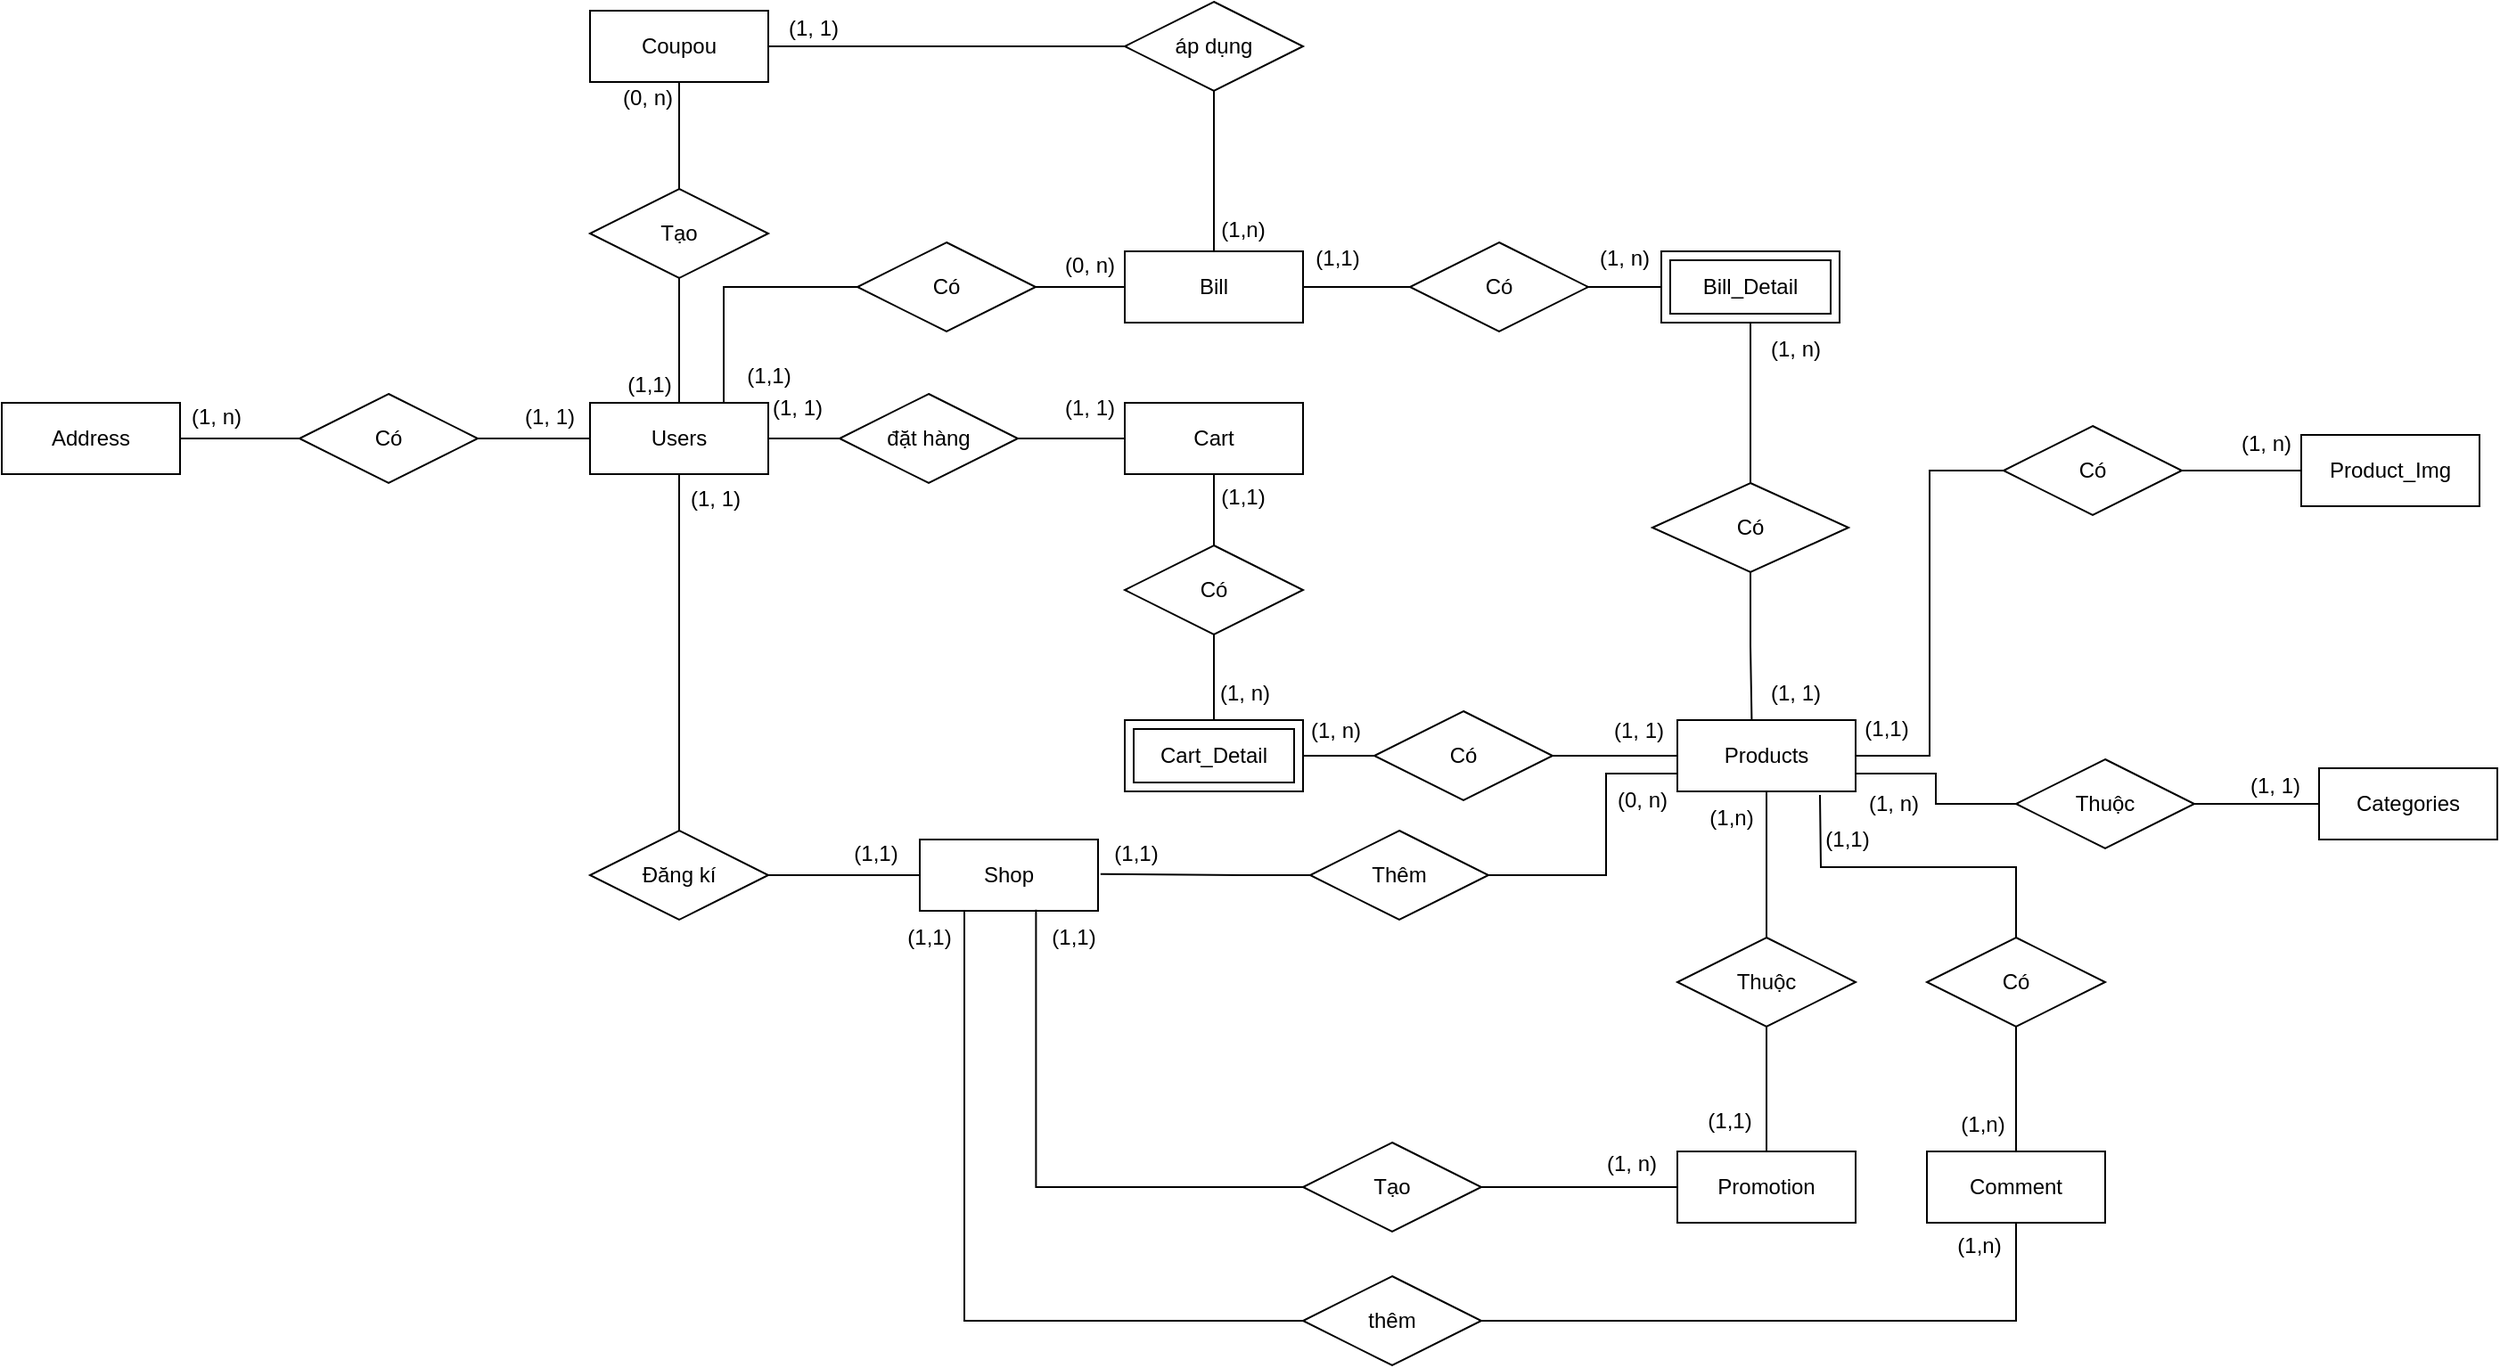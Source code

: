 <mxfile version="21.3.2" type="github">
  <diagram name="Trang-1" id="UOISJN9zhyYTZBTiMvxY">
    <mxGraphModel dx="1000" dy="515" grid="0" gridSize="10" guides="1" tooltips="1" connect="1" arrows="1" fold="1" page="1" pageScale="1" pageWidth="2339" pageHeight="3300" math="0" shadow="0">
      <root>
        <mxCell id="0" />
        <mxCell id="1" parent="0" />
        <mxCell id="FUJZVvMdgVjbW61-LHha-8" value="Users" style="whiteSpace=wrap;html=1;align=center;" parent="1" vertex="1">
          <mxGeometry x="760" y="260" width="100" height="40" as="geometry" />
        </mxCell>
        <mxCell id="FUJZVvMdgVjbW61-LHha-10" value="Cart" style="whiteSpace=wrap;html=1;align=center;" parent="1" vertex="1">
          <mxGeometry x="1060" y="260" width="100" height="40" as="geometry" />
        </mxCell>
        <mxCell id="FUJZVvMdgVjbW61-LHha-12" value="Shop" style="whiteSpace=wrap;html=1;align=center;" parent="1" vertex="1">
          <mxGeometry x="945" y="505" width="100" height="40" as="geometry" />
        </mxCell>
        <mxCell id="FUJZVvMdgVjbW61-LHha-15" style="edgeStyle=orthogonalEdgeStyle;rounded=0;orthogonalLoop=1;jettySize=auto;html=1;exitX=0.5;exitY=0;exitDx=0;exitDy=0;entryX=0.5;entryY=1;entryDx=0;entryDy=0;strokeWidth=1;endArrow=none;endFill=0;" parent="1" source="FUJZVvMdgVjbW61-LHha-14" target="FUJZVvMdgVjbW61-LHha-8" edge="1">
          <mxGeometry relative="1" as="geometry" />
        </mxCell>
        <mxCell id="VkAGUbc3wzTUwSSHOu95-9" style="edgeStyle=orthogonalEdgeStyle;rounded=0;orthogonalLoop=1;jettySize=auto;html=1;exitX=1;exitY=0.5;exitDx=0;exitDy=0;entryX=0;entryY=0.5;entryDx=0;entryDy=0;endArrow=none;endFill=0;" edge="1" parent="1" source="FUJZVvMdgVjbW61-LHha-14" target="FUJZVvMdgVjbW61-LHha-12">
          <mxGeometry relative="1" as="geometry" />
        </mxCell>
        <mxCell id="FUJZVvMdgVjbW61-LHha-14" value="Đăng kí" style="shape=rhombus;perimeter=rhombusPerimeter;whiteSpace=wrap;html=1;align=center;" parent="1" vertex="1">
          <mxGeometry x="760" y="500" width="100" height="50" as="geometry" />
        </mxCell>
        <mxCell id="FUJZVvMdgVjbW61-LHha-21" style="edgeStyle=orthogonalEdgeStyle;rounded=0;orthogonalLoop=1;jettySize=auto;html=1;exitX=0;exitY=0.5;exitDx=0;exitDy=0;" parent="1" source="FUJZVvMdgVjbW61-LHha-18" edge="1">
          <mxGeometry relative="1" as="geometry">
            <mxPoint x="939.692" y="280.154" as="targetPoint" />
          </mxGeometry>
        </mxCell>
        <mxCell id="FUJZVvMdgVjbW61-LHha-22" style="edgeStyle=orthogonalEdgeStyle;rounded=0;orthogonalLoop=1;jettySize=auto;html=1;exitX=0;exitY=0.5;exitDx=0;exitDy=0;entryX=1;entryY=0.5;entryDx=0;entryDy=0;endArrow=none;endFill=0;" parent="1" source="FUJZVvMdgVjbW61-LHha-18" target="FUJZVvMdgVjbW61-LHha-8" edge="1">
          <mxGeometry relative="1" as="geometry" />
        </mxCell>
        <mxCell id="FUJZVvMdgVjbW61-LHha-23" style="edgeStyle=orthogonalEdgeStyle;rounded=0;orthogonalLoop=1;jettySize=auto;html=1;exitX=1;exitY=0.5;exitDx=0;exitDy=0;endArrow=none;endFill=0;" parent="1" source="FUJZVvMdgVjbW61-LHha-18" target="FUJZVvMdgVjbW61-LHha-10" edge="1">
          <mxGeometry relative="1" as="geometry" />
        </mxCell>
        <mxCell id="FUJZVvMdgVjbW61-LHha-18" value="đặt hàng" style="shape=rhombus;perimeter=rhombusPerimeter;whiteSpace=wrap;html=1;align=center;allowArrows=0;" parent="1" vertex="1">
          <mxGeometry x="900" y="255" width="100" height="50" as="geometry" />
        </mxCell>
        <mxCell id="FUJZVvMdgVjbW61-LHha-19" value="(1, 1)" style="text;html=1;align=center;verticalAlign=middle;resizable=0;points=[];autosize=1;strokeColor=none;fillColor=none;" parent="1" vertex="1">
          <mxGeometry x="805" y="299" width="50" height="30" as="geometry" />
        </mxCell>
        <mxCell id="FUJZVvMdgVjbW61-LHha-20" value="(1,1)" style="text;html=1;align=center;verticalAlign=middle;resizable=0;points=[];autosize=1;strokeColor=none;fillColor=none;" parent="1" vertex="1">
          <mxGeometry x="1044" y="500" width="43" height="26" as="geometry" />
        </mxCell>
        <mxCell id="_2wwSBRJfCa8Ma_RFTLt-5" style="edgeStyle=orthogonalEdgeStyle;rounded=0;orthogonalLoop=1;jettySize=auto;html=1;exitX=1;exitY=0.75;exitDx=0;exitDy=0;entryX=0;entryY=0.5;entryDx=0;entryDy=0;endArrow=none;endFill=0;" parent="1" source="FUJZVvMdgVjbW61-LHha-25" target="FUJZVvMdgVjbW61-LHha-53" edge="1">
          <mxGeometry relative="1" as="geometry" />
        </mxCell>
        <mxCell id="FUJZVvMdgVjbW61-LHha-25" value="Products" style="whiteSpace=wrap;html=1;align=center;" parent="1" vertex="1">
          <mxGeometry x="1370" y="438" width="100" height="40" as="geometry" />
        </mxCell>
        <mxCell id="FUJZVvMdgVjbW61-LHha-29" style="edgeStyle=orthogonalEdgeStyle;rounded=0;orthogonalLoop=1;jettySize=auto;html=1;exitX=0.5;exitY=0;exitDx=0;exitDy=0;entryX=0.5;entryY=1;entryDx=0;entryDy=0;endArrow=none;endFill=0;" parent="1" source="FUJZVvMdgVjbW61-LHha-26" target="FUJZVvMdgVjbW61-LHha-10" edge="1">
          <mxGeometry relative="1" as="geometry" />
        </mxCell>
        <mxCell id="FUJZVvMdgVjbW61-LHha-30" style="edgeStyle=orthogonalEdgeStyle;rounded=0;orthogonalLoop=1;jettySize=auto;html=1;exitX=0.5;exitY=1;exitDx=0;exitDy=0;entryX=0.5;entryY=0;entryDx=0;entryDy=0;endArrow=none;endFill=0;" parent="1" source="FUJZVvMdgVjbW61-LHha-26" target="FUJZVvMdgVjbW61-LHha-28" edge="1">
          <mxGeometry relative="1" as="geometry" />
        </mxCell>
        <mxCell id="FUJZVvMdgVjbW61-LHha-26" value="Có" style="shape=rhombus;perimeter=rhombusPerimeter;whiteSpace=wrap;html=1;align=center;allowArrows=0;" parent="1" vertex="1">
          <mxGeometry x="1060" y="340" width="100" height="50" as="geometry" />
        </mxCell>
        <mxCell id="FUJZVvMdgVjbW61-LHha-28" value="Cart_Detail" style="shape=ext;margin=3;double=1;whiteSpace=wrap;html=1;align=center;" parent="1" vertex="1">
          <mxGeometry x="1060" y="438" width="100" height="40" as="geometry" />
        </mxCell>
        <mxCell id="FUJZVvMdgVjbW61-LHha-39" style="edgeStyle=orthogonalEdgeStyle;rounded=0;orthogonalLoop=1;jettySize=auto;html=1;exitX=0;exitY=0.5;exitDx=0;exitDy=0;entryX=1;entryY=0.5;entryDx=0;entryDy=0;endArrow=none;endFill=0;" parent="1" source="FUJZVvMdgVjbW61-LHha-31" target="FUJZVvMdgVjbW61-LHha-28" edge="1">
          <mxGeometry relative="1" as="geometry" />
        </mxCell>
        <mxCell id="FUJZVvMdgVjbW61-LHha-40" style="edgeStyle=orthogonalEdgeStyle;rounded=0;orthogonalLoop=1;jettySize=auto;html=1;exitX=1;exitY=0.5;exitDx=0;exitDy=0;entryX=0;entryY=0.5;entryDx=0;entryDy=0;endArrow=none;endFill=0;" parent="1" source="FUJZVvMdgVjbW61-LHha-31" target="FUJZVvMdgVjbW61-LHha-25" edge="1">
          <mxGeometry relative="1" as="geometry" />
        </mxCell>
        <mxCell id="FUJZVvMdgVjbW61-LHha-31" value="Có" style="shape=rhombus;perimeter=rhombusPerimeter;whiteSpace=wrap;html=1;align=center;allowArrows=0;" parent="1" vertex="1">
          <mxGeometry x="1200" y="433" width="100" height="50" as="geometry" />
        </mxCell>
        <mxCell id="FUJZVvMdgVjbW61-LHha-34" value="(1, 1)" style="text;html=1;align=center;verticalAlign=middle;resizable=0;points=[];autosize=1;strokeColor=none;fillColor=none;" parent="1" vertex="1">
          <mxGeometry x="851" y="248" width="50" height="30" as="geometry" />
        </mxCell>
        <mxCell id="FUJZVvMdgVjbW61-LHha-35" value="(1, 1)" style="text;html=1;align=center;verticalAlign=middle;resizable=0;points=[];autosize=1;strokeColor=none;fillColor=none;" parent="1" vertex="1">
          <mxGeometry x="1015" y="248" width="50" height="30" as="geometry" />
        </mxCell>
        <mxCell id="FUJZVvMdgVjbW61-LHha-44" style="edgeStyle=orthogonalEdgeStyle;rounded=0;orthogonalLoop=1;jettySize=auto;html=1;exitX=0;exitY=0.5;exitDx=0;exitDy=0;entryX=0.75;entryY=0;entryDx=0;entryDy=0;endArrow=none;endFill=0;" parent="1" source="FUJZVvMdgVjbW61-LHha-36" target="FUJZVvMdgVjbW61-LHha-8" edge="1">
          <mxGeometry relative="1" as="geometry" />
        </mxCell>
        <mxCell id="FUJZVvMdgVjbW61-LHha-45" style="edgeStyle=orthogonalEdgeStyle;rounded=0;orthogonalLoop=1;jettySize=auto;html=1;exitX=1;exitY=0.5;exitDx=0;exitDy=0;endArrow=none;endFill=0;" parent="1" source="FUJZVvMdgVjbW61-LHha-36" target="FUJZVvMdgVjbW61-LHha-38" edge="1">
          <mxGeometry relative="1" as="geometry" />
        </mxCell>
        <mxCell id="FUJZVvMdgVjbW61-LHha-36" value="Có" style="shape=rhombus;perimeter=rhombusPerimeter;whiteSpace=wrap;html=1;align=center;" parent="1" vertex="1">
          <mxGeometry x="910" y="170" width="100" height="50" as="geometry" />
        </mxCell>
        <mxCell id="FUJZVvMdgVjbW61-LHha-46" style="edgeStyle=orthogonalEdgeStyle;rounded=0;orthogonalLoop=1;jettySize=auto;html=1;exitX=1;exitY=0.5;exitDx=0;exitDy=0;entryX=0.086;entryY=0.501;entryDx=0;entryDy=0;entryPerimeter=0;endArrow=none;endFill=0;" parent="1" source="FUJZVvMdgVjbW61-LHha-38" target="FUJZVvMdgVjbW61-LHha-42" edge="1">
          <mxGeometry relative="1" as="geometry" />
        </mxCell>
        <mxCell id="FUJZVvMdgVjbW61-LHha-38" value="Bill" style="whiteSpace=wrap;html=1;align=center;" parent="1" vertex="1">
          <mxGeometry x="1060" y="175" width="100" height="40" as="geometry" />
        </mxCell>
        <mxCell id="FUJZVvMdgVjbW61-LHha-47" style="edgeStyle=orthogonalEdgeStyle;rounded=0;orthogonalLoop=1;jettySize=auto;html=1;exitX=1;exitY=0.5;exitDx=0;exitDy=0;endArrow=none;endFill=0;" parent="1" source="FUJZVvMdgVjbW61-LHha-42" edge="1">
          <mxGeometry relative="1" as="geometry">
            <mxPoint x="1361" y="195" as="targetPoint" />
          </mxGeometry>
        </mxCell>
        <mxCell id="FUJZVvMdgVjbW61-LHha-42" value="Có" style="shape=rhombus;perimeter=rhombusPerimeter;whiteSpace=wrap;html=1;align=center;" parent="1" vertex="1">
          <mxGeometry x="1220" y="170" width="100" height="50" as="geometry" />
        </mxCell>
        <mxCell id="FUJZVvMdgVjbW61-LHha-48" style="edgeStyle=orthogonalEdgeStyle;rounded=0;orthogonalLoop=1;jettySize=auto;html=1;exitX=0.5;exitY=0;exitDx=0;exitDy=0;entryX=0.5;entryY=1;entryDx=0;entryDy=0;endArrow=none;endFill=0;" parent="1" source="FUJZVvMdgVjbW61-LHha-43" edge="1">
          <mxGeometry relative="1" as="geometry">
            <mxPoint x="1411" y="215" as="targetPoint" />
          </mxGeometry>
        </mxCell>
        <mxCell id="FUJZVvMdgVjbW61-LHha-49" style="edgeStyle=orthogonalEdgeStyle;rounded=0;orthogonalLoop=1;jettySize=auto;html=1;exitX=0.5;exitY=1;exitDx=0;exitDy=0;entryX=0.417;entryY=-0.011;entryDx=0;entryDy=0;entryPerimeter=0;endArrow=none;endFill=0;" parent="1" source="FUJZVvMdgVjbW61-LHha-43" target="FUJZVvMdgVjbW61-LHha-25" edge="1">
          <mxGeometry relative="1" as="geometry" />
        </mxCell>
        <mxCell id="FUJZVvMdgVjbW61-LHha-43" value="Có" style="shape=rhombus;perimeter=rhombusPerimeter;whiteSpace=wrap;html=1;align=center;" parent="1" vertex="1">
          <mxGeometry x="1356" y="305" width="110" height="50" as="geometry" />
        </mxCell>
        <mxCell id="FUJZVvMdgVjbW61-LHha-50" value="(0, n)" style="text;html=1;align=center;verticalAlign=middle;resizable=0;points=[];autosize=1;strokeColor=none;fillColor=none;" parent="1" vertex="1">
          <mxGeometry x="1015" y="168" width="50" height="30" as="geometry" />
        </mxCell>
        <mxCell id="FUJZVvMdgVjbW61-LHha-51" value="(1,1)" style="text;html=1;align=center;verticalAlign=middle;resizable=0;points=[];autosize=1;strokeColor=none;fillColor=none;" parent="1" vertex="1">
          <mxGeometry x="835" y="230" width="50" height="30" as="geometry" />
        </mxCell>
        <mxCell id="FUJZVvMdgVjbW61-LHha-52" value="Categories" style="whiteSpace=wrap;html=1;align=center;" parent="1" vertex="1">
          <mxGeometry x="1730" y="465" width="100" height="40" as="geometry" />
        </mxCell>
        <mxCell id="_2wwSBRJfCa8Ma_RFTLt-6" style="edgeStyle=orthogonalEdgeStyle;rounded=0;orthogonalLoop=1;jettySize=auto;html=1;exitX=1;exitY=0.5;exitDx=0;exitDy=0;endArrow=none;endFill=0;" parent="1" source="FUJZVvMdgVjbW61-LHha-53" target="FUJZVvMdgVjbW61-LHha-52" edge="1">
          <mxGeometry relative="1" as="geometry" />
        </mxCell>
        <mxCell id="FUJZVvMdgVjbW61-LHha-53" value="Thuộc" style="shape=rhombus;perimeter=rhombusPerimeter;whiteSpace=wrap;html=1;align=center;" parent="1" vertex="1">
          <mxGeometry x="1560" y="460" width="100" height="50" as="geometry" />
        </mxCell>
        <mxCell id="FUJZVvMdgVjbW61-LHha-61" style="edgeStyle=orthogonalEdgeStyle;rounded=0;orthogonalLoop=1;jettySize=auto;html=1;exitX=1;exitY=0.5;exitDx=0;exitDy=0;entryX=0;entryY=0.75;entryDx=0;entryDy=0;endArrow=none;endFill=0;" parent="1" source="FUJZVvMdgVjbW61-LHha-57" target="FUJZVvMdgVjbW61-LHha-25" edge="1">
          <mxGeometry relative="1" as="geometry">
            <Array as="points">
              <mxPoint x="1330" y="525" />
              <mxPoint x="1330" y="468" />
            </Array>
          </mxGeometry>
        </mxCell>
        <mxCell id="VkAGUbc3wzTUwSSHOu95-8" style="edgeStyle=orthogonalEdgeStyle;rounded=0;orthogonalLoop=1;jettySize=auto;html=1;exitX=0;exitY=0.5;exitDx=0;exitDy=0;entryX=0.056;entryY=0.938;entryDx=0;entryDy=0;entryPerimeter=0;endArrow=none;endFill=0;" edge="1" parent="1" source="FUJZVvMdgVjbW61-LHha-57" target="FUJZVvMdgVjbW61-LHha-20">
          <mxGeometry relative="1" as="geometry" />
        </mxCell>
        <mxCell id="FUJZVvMdgVjbW61-LHha-57" value="Thêm" style="shape=rhombus;perimeter=rhombusPerimeter;whiteSpace=wrap;html=1;align=center;allowArrows=0;" parent="1" vertex="1">
          <mxGeometry x="1164" y="500" width="100" height="50" as="geometry" />
        </mxCell>
        <mxCell id="FUJZVvMdgVjbW61-LHha-58" value="Comment" style="whiteSpace=wrap;html=1;align=center;" parent="1" vertex="1">
          <mxGeometry x="1510" y="680" width="100" height="40" as="geometry" />
        </mxCell>
        <mxCell id="FUJZVvMdgVjbW61-LHha-64" style="edgeStyle=orthogonalEdgeStyle;rounded=0;orthogonalLoop=1;jettySize=auto;html=1;exitX=0.5;exitY=1;exitDx=0;exitDy=0;entryX=0.5;entryY=0;entryDx=0;entryDy=0;endArrow=none;endFill=0;" parent="1" source="FUJZVvMdgVjbW61-LHha-59" target="FUJZVvMdgVjbW61-LHha-58" edge="1">
          <mxGeometry relative="1" as="geometry" />
        </mxCell>
        <mxCell id="FUJZVvMdgVjbW61-LHha-85" style="edgeStyle=orthogonalEdgeStyle;rounded=0;orthogonalLoop=1;jettySize=auto;html=1;exitX=0.5;exitY=0;exitDx=0;exitDy=0;endArrow=none;endFill=0;" parent="1" source="FUJZVvMdgVjbW61-LHha-59" edge="1">
          <mxGeometry relative="1" as="geometry">
            <mxPoint x="1450" y="480" as="targetPoint" />
          </mxGeometry>
        </mxCell>
        <mxCell id="FUJZVvMdgVjbW61-LHha-59" value="Có" style="shape=rhombus;perimeter=rhombusPerimeter;whiteSpace=wrap;html=1;align=center;" parent="1" vertex="1">
          <mxGeometry x="1510" y="560" width="100" height="50" as="geometry" />
        </mxCell>
        <mxCell id="FUJZVvMdgVjbW61-LHha-67" value="Promotion" style="whiteSpace=wrap;html=1;align=center;" parent="1" vertex="1">
          <mxGeometry x="1370" y="680" width="100" height="40" as="geometry" />
        </mxCell>
        <mxCell id="FUJZVvMdgVjbW61-LHha-77" style="edgeStyle=orthogonalEdgeStyle;rounded=0;orthogonalLoop=1;jettySize=auto;html=1;exitX=1;exitY=0.5;exitDx=0;exitDy=0;entryX=0.5;entryY=1;entryDx=0;entryDy=0;endArrow=none;endFill=0;" parent="1" source="FUJZVvMdgVjbW61-LHha-69" target="FUJZVvMdgVjbW61-LHha-58" edge="1">
          <mxGeometry relative="1" as="geometry" />
        </mxCell>
        <mxCell id="FUJZVvMdgVjbW61-LHha-80" style="edgeStyle=orthogonalEdgeStyle;rounded=0;orthogonalLoop=1;jettySize=auto;html=1;exitX=0;exitY=0.5;exitDx=0;exitDy=0;entryX=0.25;entryY=1;entryDx=0;entryDy=0;endArrow=none;endFill=0;" parent="1" source="FUJZVvMdgVjbW61-LHha-69" target="FUJZVvMdgVjbW61-LHha-12" edge="1">
          <mxGeometry relative="1" as="geometry" />
        </mxCell>
        <mxCell id="FUJZVvMdgVjbW61-LHha-69" value="thêm" style="shape=rhombus;perimeter=rhombusPerimeter;whiteSpace=wrap;html=1;align=center;" parent="1" vertex="1">
          <mxGeometry x="1160" y="750" width="100" height="50" as="geometry" />
        </mxCell>
        <mxCell id="FUJZVvMdgVjbW61-LHha-83" style="edgeStyle=orthogonalEdgeStyle;rounded=0;orthogonalLoop=1;jettySize=auto;html=1;exitX=0.5;exitY=1;exitDx=0;exitDy=0;entryX=0.5;entryY=0;entryDx=0;entryDy=0;endArrow=none;endFill=0;" parent="1" source="FUJZVvMdgVjbW61-LHha-72" target="FUJZVvMdgVjbW61-LHha-67" edge="1">
          <mxGeometry relative="1" as="geometry" />
        </mxCell>
        <mxCell id="FUJZVvMdgVjbW61-LHha-84" style="edgeStyle=orthogonalEdgeStyle;rounded=0;orthogonalLoop=1;jettySize=auto;html=1;exitX=0.5;exitY=0;exitDx=0;exitDy=0;entryX=0.5;entryY=1;entryDx=0;entryDy=0;endArrow=none;endFill=0;" parent="1" source="FUJZVvMdgVjbW61-LHha-72" target="FUJZVvMdgVjbW61-LHha-25" edge="1">
          <mxGeometry relative="1" as="geometry" />
        </mxCell>
        <mxCell id="FUJZVvMdgVjbW61-LHha-72" value="Thuộc" style="shape=rhombus;perimeter=rhombusPerimeter;whiteSpace=wrap;html=1;align=center;" parent="1" vertex="1">
          <mxGeometry x="1370" y="560" width="100" height="50" as="geometry" />
        </mxCell>
        <mxCell id="FUJZVvMdgVjbW61-LHha-76" style="edgeStyle=orthogonalEdgeStyle;rounded=0;orthogonalLoop=1;jettySize=auto;html=1;exitX=1;exitY=0.5;exitDx=0;exitDy=0;entryX=0;entryY=0.5;entryDx=0;entryDy=0;endArrow=none;endFill=0;" parent="1" source="FUJZVvMdgVjbW61-LHha-73" target="FUJZVvMdgVjbW61-LHha-67" edge="1">
          <mxGeometry relative="1" as="geometry" />
        </mxCell>
        <mxCell id="FUJZVvMdgVjbW61-LHha-79" style="edgeStyle=orthogonalEdgeStyle;rounded=0;orthogonalLoop=1;jettySize=auto;html=1;exitX=0;exitY=0.5;exitDx=0;exitDy=0;entryX=0.652;entryY=0.985;entryDx=0;entryDy=0;entryPerimeter=0;endArrow=none;endFill=0;" parent="1" source="FUJZVvMdgVjbW61-LHha-73" target="FUJZVvMdgVjbW61-LHha-12" edge="1">
          <mxGeometry relative="1" as="geometry" />
        </mxCell>
        <mxCell id="FUJZVvMdgVjbW61-LHha-73" value="Tạo" style="shape=rhombus;perimeter=rhombusPerimeter;whiteSpace=wrap;html=1;align=center;" parent="1" vertex="1">
          <mxGeometry x="1160" y="675" width="100" height="50" as="geometry" />
        </mxCell>
        <mxCell id="FUJZVvMdgVjbW61-LHha-88" style="edgeStyle=orthogonalEdgeStyle;rounded=0;orthogonalLoop=1;jettySize=auto;html=1;exitX=0.5;exitY=0;exitDx=0;exitDy=0;entryX=0.5;entryY=1;entryDx=0;entryDy=0;" parent="1" edge="1">
          <mxGeometry relative="1" as="geometry">
            <mxPoint x="930" y="490" as="sourcePoint" />
          </mxGeometry>
        </mxCell>
        <mxCell id="FUJZVvMdgVjbW61-LHha-91" value="Coupou" style="whiteSpace=wrap;html=1;align=center;" parent="1" vertex="1">
          <mxGeometry x="760" y="40" width="100" height="40" as="geometry" />
        </mxCell>
        <mxCell id="FUJZVvMdgVjbW61-LHha-93" style="edgeStyle=orthogonalEdgeStyle;rounded=0;orthogonalLoop=1;jettySize=auto;html=1;exitX=0.5;exitY=1;exitDx=0;exitDy=0;entryX=0.5;entryY=0;entryDx=0;entryDy=0;endArrow=none;endFill=0;" parent="1" source="FUJZVvMdgVjbW61-LHha-92" target="FUJZVvMdgVjbW61-LHha-8" edge="1">
          <mxGeometry relative="1" as="geometry" />
        </mxCell>
        <mxCell id="FUJZVvMdgVjbW61-LHha-94" style="edgeStyle=orthogonalEdgeStyle;rounded=0;orthogonalLoop=1;jettySize=auto;html=1;exitX=0.5;exitY=0;exitDx=0;exitDy=0;entryX=0.5;entryY=1;entryDx=0;entryDy=0;endArrow=none;endFill=0;" parent="1" source="FUJZVvMdgVjbW61-LHha-92" target="FUJZVvMdgVjbW61-LHha-91" edge="1">
          <mxGeometry relative="1" as="geometry" />
        </mxCell>
        <mxCell id="FUJZVvMdgVjbW61-LHha-92" value="Tạo" style="shape=rhombus;perimeter=rhombusPerimeter;whiteSpace=wrap;html=1;align=center;" parent="1" vertex="1">
          <mxGeometry x="760" y="140" width="100" height="50" as="geometry" />
        </mxCell>
        <mxCell id="FUJZVvMdgVjbW61-LHha-96" style="edgeStyle=orthogonalEdgeStyle;rounded=0;orthogonalLoop=1;jettySize=auto;html=1;exitX=0;exitY=0.5;exitDx=0;exitDy=0;endArrow=none;endFill=0;" parent="1" source="FUJZVvMdgVjbW61-LHha-95" target="FUJZVvMdgVjbW61-LHha-91" edge="1">
          <mxGeometry relative="1" as="geometry" />
        </mxCell>
        <mxCell id="FUJZVvMdgVjbW61-LHha-97" style="edgeStyle=orthogonalEdgeStyle;rounded=0;orthogonalLoop=1;jettySize=auto;html=1;exitX=0.5;exitY=1;exitDx=0;exitDy=0;entryX=0.5;entryY=0;entryDx=0;entryDy=0;endArrow=none;endFill=0;" parent="1" source="FUJZVvMdgVjbW61-LHha-95" target="FUJZVvMdgVjbW61-LHha-38" edge="1">
          <mxGeometry relative="1" as="geometry" />
        </mxCell>
        <mxCell id="FUJZVvMdgVjbW61-LHha-95" value="áp dụng" style="shape=rhombus;perimeter=rhombusPerimeter;whiteSpace=wrap;html=1;align=center;" parent="1" vertex="1">
          <mxGeometry x="1060" y="35" width="100" height="50" as="geometry" />
        </mxCell>
        <mxCell id="_2wwSBRJfCa8Ma_RFTLt-1" value="Product_Img" style="whiteSpace=wrap;html=1;align=center;" parent="1" vertex="1">
          <mxGeometry x="1720" y="278" width="100" height="40" as="geometry" />
        </mxCell>
        <mxCell id="_2wwSBRJfCa8Ma_RFTLt-3" style="edgeStyle=orthogonalEdgeStyle;rounded=0;orthogonalLoop=1;jettySize=auto;html=1;exitX=1;exitY=0.5;exitDx=0;exitDy=0;entryX=0;entryY=0.5;entryDx=0;entryDy=0;endArrow=none;endFill=0;" parent="1" source="_2wwSBRJfCa8Ma_RFTLt-2" target="_2wwSBRJfCa8Ma_RFTLt-1" edge="1">
          <mxGeometry relative="1" as="geometry" />
        </mxCell>
        <mxCell id="_2wwSBRJfCa8Ma_RFTLt-4" style="edgeStyle=orthogonalEdgeStyle;rounded=0;orthogonalLoop=1;jettySize=auto;html=1;exitX=0;exitY=0.5;exitDx=0;exitDy=0;entryX=1;entryY=0.5;entryDx=0;entryDy=0;endArrow=none;endFill=0;" parent="1" source="_2wwSBRJfCa8Ma_RFTLt-2" target="FUJZVvMdgVjbW61-LHha-25" edge="1">
          <mxGeometry relative="1" as="geometry" />
        </mxCell>
        <mxCell id="_2wwSBRJfCa8Ma_RFTLt-2" value="Có" style="shape=rhombus;perimeter=rhombusPerimeter;whiteSpace=wrap;html=1;align=center;" parent="1" vertex="1">
          <mxGeometry x="1553" y="273" width="100" height="50" as="geometry" />
        </mxCell>
        <mxCell id="_2wwSBRJfCa8Ma_RFTLt-7" value="(1,1)" style="text;html=1;align=center;verticalAlign=middle;resizable=0;points=[];autosize=1;strokeColor=none;fillColor=none;" parent="1" vertex="1">
          <mxGeometry x="768" y="235" width="50" height="30" as="geometry" />
        </mxCell>
        <mxCell id="_2wwSBRJfCa8Ma_RFTLt-8" value="(0, n)" style="text;html=1;align=center;verticalAlign=middle;resizable=0;points=[];autosize=1;strokeColor=none;fillColor=none;" parent="1" vertex="1">
          <mxGeometry x="767" y="74" width="50" height="30" as="geometry" />
        </mxCell>
        <mxCell id="_2wwSBRJfCa8Ma_RFTLt-9" value="(1, 1)" style="text;html=1;align=center;verticalAlign=middle;resizable=0;points=[];autosize=1;strokeColor=none;fillColor=none;" parent="1" vertex="1">
          <mxGeometry x="860" y="35" width="50" height="30" as="geometry" />
        </mxCell>
        <mxCell id="_2wwSBRJfCa8Ma_RFTLt-10" value="(1,n)" style="text;html=1;align=center;verticalAlign=middle;resizable=0;points=[];autosize=1;strokeColor=none;fillColor=none;" parent="1" vertex="1">
          <mxGeometry x="1101" y="148" width="50" height="30" as="geometry" />
        </mxCell>
        <mxCell id="_2wwSBRJfCa8Ma_RFTLt-11" value="(1,1)" style="text;html=1;align=center;verticalAlign=middle;resizable=0;points=[];autosize=1;strokeColor=none;fillColor=none;" parent="1" vertex="1">
          <mxGeometry x="895" y="498" width="50" height="30" as="geometry" />
        </mxCell>
        <mxCell id="_2wwSBRJfCa8Ma_RFTLt-12" value="(0, n)" style="text;html=1;align=center;verticalAlign=middle;resizable=0;points=[];autosize=1;strokeColor=none;fillColor=none;" parent="1" vertex="1">
          <mxGeometry x="1325" y="468" width="50" height="30" as="geometry" />
        </mxCell>
        <mxCell id="_2wwSBRJfCa8Ma_RFTLt-13" value="(1,1)" style="text;html=1;align=center;verticalAlign=middle;resizable=0;points=[];autosize=1;strokeColor=none;fillColor=none;" parent="1" vertex="1">
          <mxGeometry x="1101" y="298" width="50" height="30" as="geometry" />
        </mxCell>
        <mxCell id="_2wwSBRJfCa8Ma_RFTLt-14" value="(1, n)" style="text;html=1;align=center;verticalAlign=middle;resizable=0;points=[];autosize=1;strokeColor=none;fillColor=none;" parent="1" vertex="1">
          <mxGeometry x="1102" y="408" width="50" height="30" as="geometry" />
        </mxCell>
        <mxCell id="_2wwSBRJfCa8Ma_RFTLt-15" value="(1,1)" style="text;html=1;align=center;verticalAlign=middle;resizable=0;points=[];autosize=1;strokeColor=none;fillColor=none;" parent="1" vertex="1">
          <mxGeometry x="1154" y="164" width="50" height="30" as="geometry" />
        </mxCell>
        <mxCell id="_2wwSBRJfCa8Ma_RFTLt-16" value="(1, n)" style="text;html=1;align=center;verticalAlign=middle;resizable=0;points=[];autosize=1;strokeColor=none;fillColor=none;" parent="1" vertex="1">
          <mxGeometry x="1315" y="164" width="50" height="30" as="geometry" />
        </mxCell>
        <mxCell id="_2wwSBRJfCa8Ma_RFTLt-17" value="(1, n)" style="text;html=1;align=center;verticalAlign=middle;resizable=0;points=[];autosize=1;strokeColor=none;fillColor=none;" parent="1" vertex="1">
          <mxGeometry x="1155" y="431" width="46" height="26" as="geometry" />
        </mxCell>
        <mxCell id="_2wwSBRJfCa8Ma_RFTLt-18" value="(1, 1)" style="text;html=1;align=center;verticalAlign=middle;resizable=0;points=[];autosize=1;strokeColor=none;fillColor=none;" parent="1" vertex="1">
          <mxGeometry x="1323" y="429" width="50" height="30" as="geometry" />
        </mxCell>
        <mxCell id="_2wwSBRJfCa8Ma_RFTLt-19" value="(1, 1)" style="text;html=1;align=center;verticalAlign=middle;resizable=0;points=[];autosize=1;strokeColor=none;fillColor=none;" parent="1" vertex="1">
          <mxGeometry x="1411" y="408" width="50" height="30" as="geometry" />
        </mxCell>
        <mxCell id="_2wwSBRJfCa8Ma_RFTLt-20" value="(1, n)" style="text;html=1;align=center;verticalAlign=middle;resizable=0;points=[];autosize=1;strokeColor=none;fillColor=none;" parent="1" vertex="1">
          <mxGeometry x="1413" y="217" width="46" height="26" as="geometry" />
        </mxCell>
        <mxCell id="_2wwSBRJfCa8Ma_RFTLt-26" value="(1,1)" style="text;html=1;align=center;verticalAlign=middle;resizable=0;points=[];autosize=1;strokeColor=none;fillColor=none;" parent="1" vertex="1">
          <mxGeometry x="1462" y="428" width="50" height="30" as="geometry" />
        </mxCell>
        <mxCell id="_2wwSBRJfCa8Ma_RFTLt-27" value="(1, n)" style="text;html=1;align=center;verticalAlign=middle;resizable=0;points=[];autosize=1;strokeColor=none;fillColor=none;" parent="1" vertex="1">
          <mxGeometry x="1675" y="268" width="50" height="30" as="geometry" />
        </mxCell>
        <mxCell id="_2wwSBRJfCa8Ma_RFTLt-28" value="(1, n)" style="text;html=1;align=center;verticalAlign=middle;resizable=0;points=[];autosize=1;strokeColor=none;fillColor=none;" parent="1" vertex="1">
          <mxGeometry x="1466" y="470" width="50" height="30" as="geometry" />
        </mxCell>
        <mxCell id="_2wwSBRJfCa8Ma_RFTLt-29" value="(1, 1)" style="text;html=1;align=center;verticalAlign=middle;resizable=0;points=[];autosize=1;strokeColor=none;fillColor=none;" parent="1" vertex="1">
          <mxGeometry x="1680" y="460" width="50" height="30" as="geometry" />
        </mxCell>
        <mxCell id="_2wwSBRJfCa8Ma_RFTLt-30" value="(1,1)" style="text;html=1;align=center;verticalAlign=middle;resizable=0;points=[];autosize=1;strokeColor=none;fillColor=none;" parent="1" vertex="1">
          <mxGeometry x="1006" y="545" width="50" height="30" as="geometry" />
        </mxCell>
        <mxCell id="_2wwSBRJfCa8Ma_RFTLt-31" value="(1, n)" style="text;html=1;align=center;verticalAlign=middle;resizable=0;points=[];autosize=1;strokeColor=none;fillColor=none;" parent="1" vertex="1">
          <mxGeometry x="1319" y="672" width="50" height="30" as="geometry" />
        </mxCell>
        <mxCell id="_2wwSBRJfCa8Ma_RFTLt-32" value="(1,1)" style="text;html=1;align=center;verticalAlign=middle;resizable=0;points=[];autosize=1;strokeColor=none;fillColor=none;" parent="1" vertex="1">
          <mxGeometry x="925" y="545" width="50" height="30" as="geometry" />
        </mxCell>
        <mxCell id="_2wwSBRJfCa8Ma_RFTLt-33" value="(1,n)" style="text;html=1;align=center;verticalAlign=middle;resizable=0;points=[];autosize=1;strokeColor=none;fillColor=none;" parent="1" vertex="1">
          <mxGeometry x="1514" y="718" width="50" height="30" as="geometry" />
        </mxCell>
        <mxCell id="_2wwSBRJfCa8Ma_RFTLt-34" value="(1,1)" style="text;html=1;align=center;verticalAlign=middle;resizable=0;points=[];autosize=1;strokeColor=none;fillColor=none;" parent="1" vertex="1">
          <mxGeometry x="1374" y="648" width="50" height="30" as="geometry" />
        </mxCell>
        <mxCell id="_2wwSBRJfCa8Ma_RFTLt-35" value="(1,n)" style="text;html=1;align=center;verticalAlign=middle;resizable=0;points=[];autosize=1;strokeColor=none;fillColor=none;" parent="1" vertex="1">
          <mxGeometry x="1375" y="478" width="50" height="30" as="geometry" />
        </mxCell>
        <mxCell id="_2wwSBRJfCa8Ma_RFTLt-36" value="(1,n)" style="text;html=1;align=center;verticalAlign=middle;resizable=0;points=[];autosize=1;strokeColor=none;fillColor=none;" parent="1" vertex="1">
          <mxGeometry x="1516" y="650" width="50" height="30" as="geometry" />
        </mxCell>
        <mxCell id="_2wwSBRJfCa8Ma_RFTLt-37" value="(1,1)" style="text;html=1;align=center;verticalAlign=middle;resizable=0;points=[];autosize=1;strokeColor=none;fillColor=none;" parent="1" vertex="1">
          <mxGeometry x="1440" y="490" width="50" height="30" as="geometry" />
        </mxCell>
        <mxCell id="_2wwSBRJfCa8Ma_RFTLt-38" value="Bill_Detail" style="shape=ext;margin=3;double=1;whiteSpace=wrap;html=1;align=center;" parent="1" vertex="1">
          <mxGeometry x="1361" y="175" width="100" height="40" as="geometry" />
        </mxCell>
        <mxCell id="VkAGUbc3wzTUwSSHOu95-1" value="Address" style="whiteSpace=wrap;html=1;align=center;" vertex="1" parent="1">
          <mxGeometry x="430" y="260" width="100" height="40" as="geometry" />
        </mxCell>
        <mxCell id="VkAGUbc3wzTUwSSHOu95-3" style="edgeStyle=orthogonalEdgeStyle;rounded=0;orthogonalLoop=1;jettySize=auto;html=1;exitX=0;exitY=0.5;exitDx=0;exitDy=0;entryX=1;entryY=0.5;entryDx=0;entryDy=0;endArrow=none;endFill=0;" edge="1" parent="1" source="VkAGUbc3wzTUwSSHOu95-2" target="VkAGUbc3wzTUwSSHOu95-1">
          <mxGeometry relative="1" as="geometry" />
        </mxCell>
        <mxCell id="VkAGUbc3wzTUwSSHOu95-4" style="edgeStyle=orthogonalEdgeStyle;rounded=0;orthogonalLoop=1;jettySize=auto;html=1;exitX=1;exitY=0.5;exitDx=0;exitDy=0;entryX=0;entryY=0.5;entryDx=0;entryDy=0;endArrow=none;endFill=0;" edge="1" parent="1" source="VkAGUbc3wzTUwSSHOu95-2" target="FUJZVvMdgVjbW61-LHha-8">
          <mxGeometry relative="1" as="geometry" />
        </mxCell>
        <mxCell id="VkAGUbc3wzTUwSSHOu95-2" value="Có" style="shape=rhombus;perimeter=rhombusPerimeter;whiteSpace=wrap;html=1;align=center;" vertex="1" parent="1">
          <mxGeometry x="597" y="255" width="100" height="50" as="geometry" />
        </mxCell>
        <mxCell id="VkAGUbc3wzTUwSSHOu95-5" value="(1, n)" style="text;html=1;align=center;verticalAlign=middle;resizable=0;points=[];autosize=1;strokeColor=none;fillColor=none;" vertex="1" parent="1">
          <mxGeometry x="527" y="255" width="46" height="26" as="geometry" />
        </mxCell>
        <mxCell id="VkAGUbc3wzTUwSSHOu95-6" value="(1, 1)" style="text;html=1;align=center;verticalAlign=middle;resizable=0;points=[];autosize=1;strokeColor=none;fillColor=none;" vertex="1" parent="1">
          <mxGeometry x="714" y="255" width="46" height="26" as="geometry" />
        </mxCell>
      </root>
    </mxGraphModel>
  </diagram>
</mxfile>

